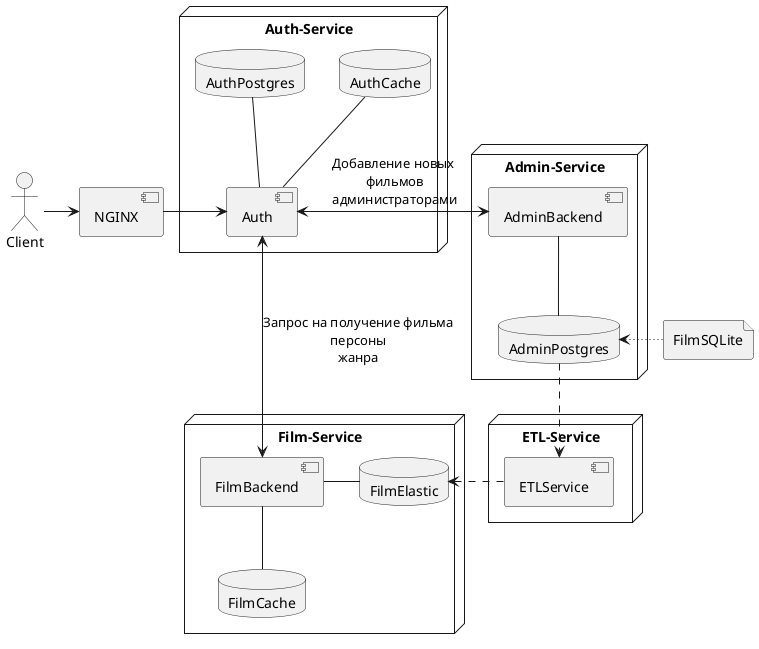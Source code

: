 @startuml
skinparam componentStyle uml2
actor Client
component NGINX
file FilmSQLite

node Auth-Service{
component Auth
database AuthPostgres
database AuthCache
}

node Admin-Service{
component AdminBackend
database AdminPostgres
}

node Film-Service{
component FilmBackend
database FilmElastic
database FilmCache
}

node ETL-Service{
component ETLService
}

Client -> NGINX
NGINX -> Auth
Auth -up- AuthPostgres
Auth -up- AuthCache
Auth <-left-> AdminBackend: Добавление новых\n фильмов\n администраторами
AdminBackend -down- AdminPostgres

FilmSQLite-[dotted]right-->AdminPostgres

Auth <-> FilmBackend: Запрос на получение фильма\nперсоны\nжанра
FilmBackend -right- FilmElastic
FilmBackend -down- FilmCache


AdminPostgres-[dashed]->ETLService
ETLService-[dashed]>FilmElastic
@enduml